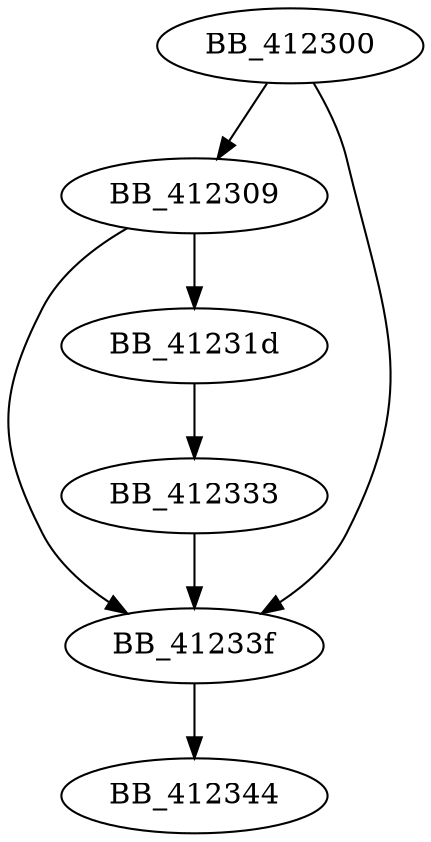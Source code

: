 DiGraph sub_412300{
BB_412300->BB_412309
BB_412300->BB_41233f
BB_412309->BB_41231d
BB_412309->BB_41233f
BB_41231d->BB_412333
BB_412333->BB_41233f
BB_41233f->BB_412344
}
